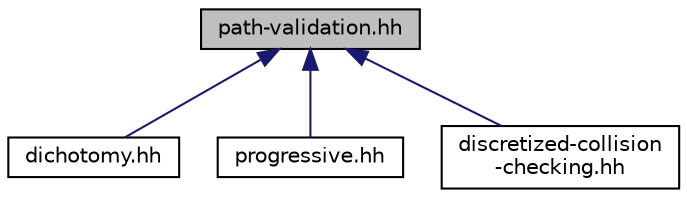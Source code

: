 digraph "path-validation.hh"
{
  edge [fontname="Helvetica",fontsize="10",labelfontname="Helvetica",labelfontsize="10"];
  node [fontname="Helvetica",fontsize="10",shape=record];
  Node1 [label="path-validation.hh",height=0.2,width=0.4,color="black", fillcolor="grey75", style="filled" fontcolor="black"];
  Node1 -> Node2 [dir="back",color="midnightblue",fontsize="10",style="solid",fontname="Helvetica"];
  Node2 [label="dichotomy.hh",height=0.2,width=0.4,color="black", fillcolor="white", style="filled",URL="$a00069.html"];
  Node1 -> Node3 [dir="back",color="midnightblue",fontsize="10",style="solid",fontname="Helvetica"];
  Node3 [label="progressive.hh",height=0.2,width=0.4,color="black", fillcolor="white", style="filled",URL="$a00095.html"];
  Node1 -> Node4 [dir="back",color="midnightblue",fontsize="10",style="solid",fontname="Helvetica"];
  Node4 [label="discretized-collision\l-checking.hh",height=0.2,width=0.4,color="black", fillcolor="white", style="filled",URL="$a00072.html"];
}
